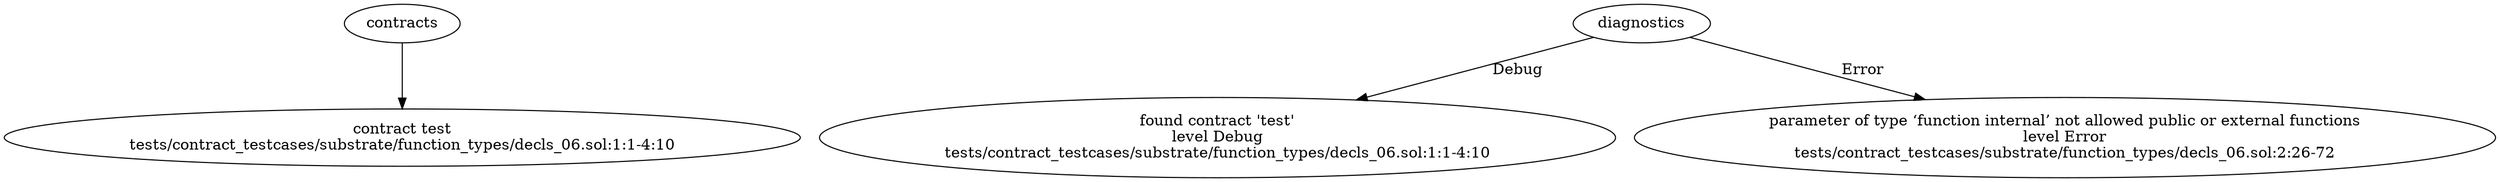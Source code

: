 strict digraph "tests/contract_testcases/substrate/function_types/decls_06.sol" {
	contract [label="contract test\ntests/contract_testcases/substrate/function_types/decls_06.sol:1:1-4:10"]
	diagnostic [label="found contract 'test'\nlevel Debug\ntests/contract_testcases/substrate/function_types/decls_06.sol:1:1-4:10"]
	diagnostic_5 [label="parameter of type ‘function internal’ not allowed public or external functions\nlevel Error\ntests/contract_testcases/substrate/function_types/decls_06.sol:2:26-72"]
	contracts -> contract
	diagnostics -> diagnostic [label="Debug"]
	diagnostics -> diagnostic_5 [label="Error"]
}
